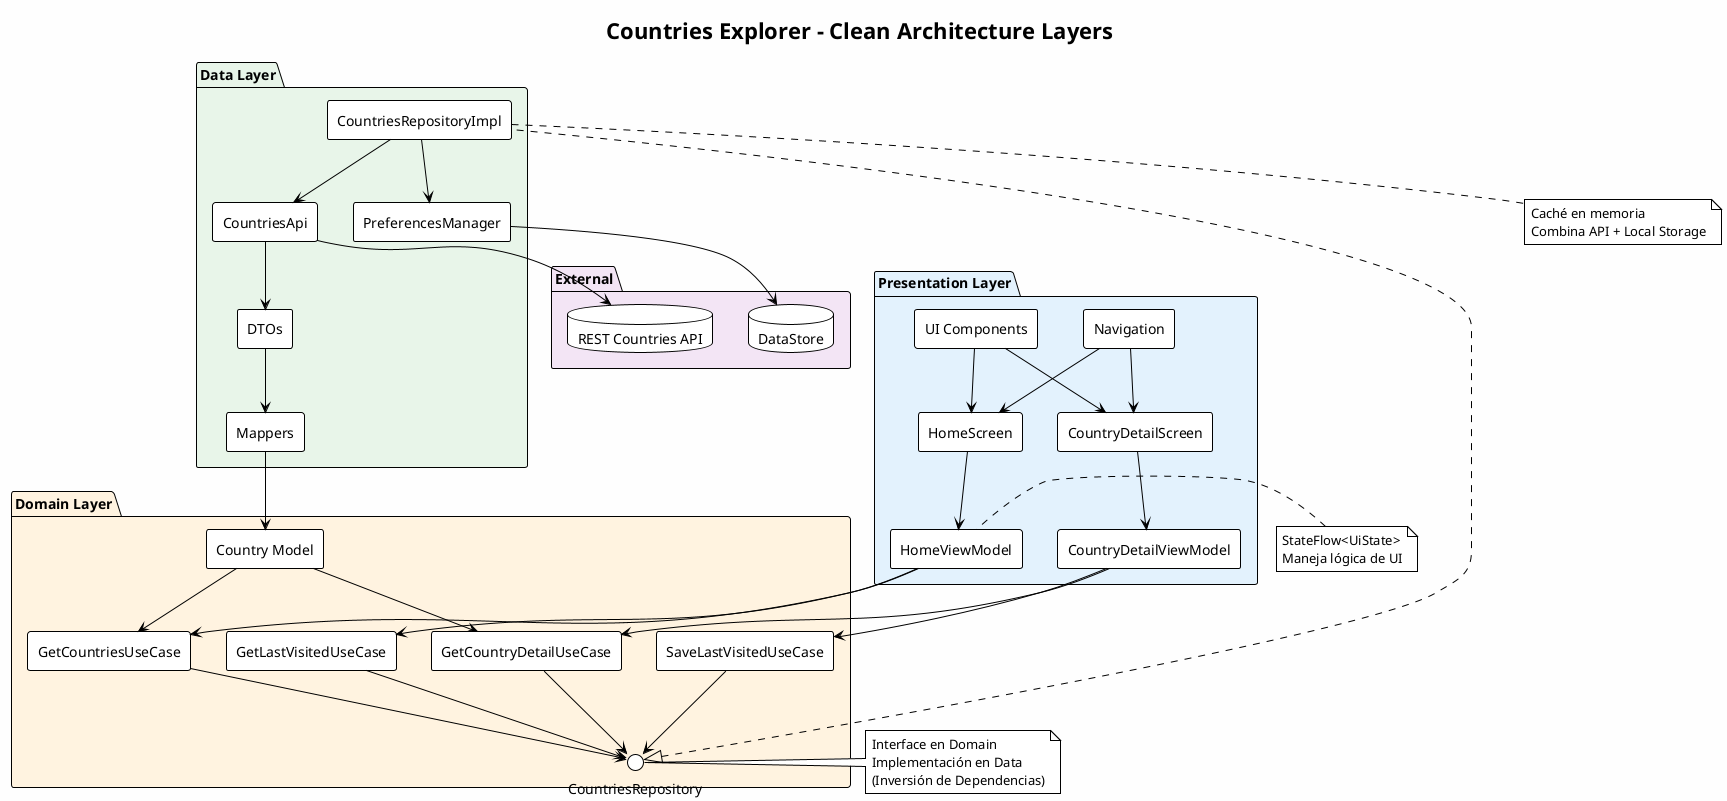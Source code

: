 @startuml
!theme plain
skinparam backgroundColor #FEFEFE
skinparam componentStyle rectangle

title Countries Explorer - Clean Architecture Layers

package "Presentation Layer" #E3F2FD {
    [HomeScreen] as HS
    [CountryDetailScreen] as CDS
    [HomeViewModel] as HVM
    [CountryDetailViewModel] as CDVM
    [Navigation] as NAV
    [UI Components] as UI
}

package "Domain Layer" #FFF3E0 {
    [GetCountriesUseCase] as GCU
    [GetCountryDetailUseCase] as GCDU
    [SaveLastVisitedUseCase] as SLVU
    [GetLastVisitedUseCase] as GLVU
    interface CountriesRepository as CR
    [Country Model] as CM
}

package "Data Layer" #E8F5E9 {
    [CountriesRepositoryImpl] as CRI
    [CountriesApi] as API
    [PreferencesManager] as PM
    [DTOs] as DTO
    [Mappers] as MAP
}

package "External" #F3E5F5 {
    database "REST Countries API" as RESTAPI
    database "DataStore" as DS
}

' Presentation -> Domain
HS --> HVM
CDS --> CDVM
HVM --> GCU
HVM --> GLVU
CDVM --> GCDU
CDVM --> SLVU
NAV --> HS
NAV --> CDS
UI --> HS
UI --> CDS

' Domain -> Data
GCU --> CR
GCDU --> CR
SLVU --> CR
GLVU --> CR
CR <|.. CRI
CM --> GCU
CM --> GCDU

' Data -> External
CRI --> API
CRI --> PM
API --> DTO
DTO --> MAP
MAP --> CM
API --> RESTAPI
PM --> DS

note right of CR
  Interface en Domain
  Implementación en Data
  (Inversión de Dependencias)
end note

note left of HVM
  StateFlow<UiState>
  Maneja lógica de UI
end note

note bottom of CRI
  Caché en memoria
  Combina API + Local Storage
end note

@enduml
